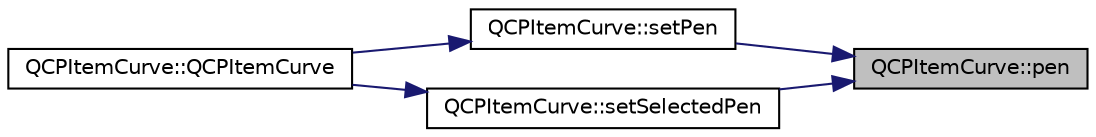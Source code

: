 digraph "QCPItemCurve::pen"
{
 // LATEX_PDF_SIZE
  edge [fontname="Helvetica",fontsize="10",labelfontname="Helvetica",labelfontsize="10"];
  node [fontname="Helvetica",fontsize="10",shape=record];
  rankdir="RL";
  Node1 [label="QCPItemCurve::pen",height=0.2,width=0.4,color="black", fillcolor="grey75", style="filled", fontcolor="black",tooltip=" "];
  Node1 -> Node2 [dir="back",color="midnightblue",fontsize="10",style="solid",fontname="Helvetica"];
  Node2 [label="QCPItemCurve::setPen",height=0.2,width=0.4,color="black", fillcolor="white", style="filled",URL="$classQCPItemCurve.html#a034be908440aec785c34b92843461221",tooltip=" "];
  Node2 -> Node3 [dir="back",color="midnightblue",fontsize="10",style="solid",fontname="Helvetica"];
  Node3 [label="QCPItemCurve::QCPItemCurve",height=0.2,width=0.4,color="black", fillcolor="white", style="filled",URL="$classQCPItemCurve.html#ac9b7508bb5c8827e1a7a6199f8c82bec",tooltip=" "];
  Node1 -> Node4 [dir="back",color="midnightblue",fontsize="10",style="solid",fontname="Helvetica"];
  Node4 [label="QCPItemCurve::setSelectedPen",height=0.2,width=0.4,color="black", fillcolor="white", style="filled",URL="$classQCPItemCurve.html#a375b917669f868c5a106bf2f1ab7c26d",tooltip=" "];
  Node4 -> Node3 [dir="back",color="midnightblue",fontsize="10",style="solid",fontname="Helvetica"];
}
